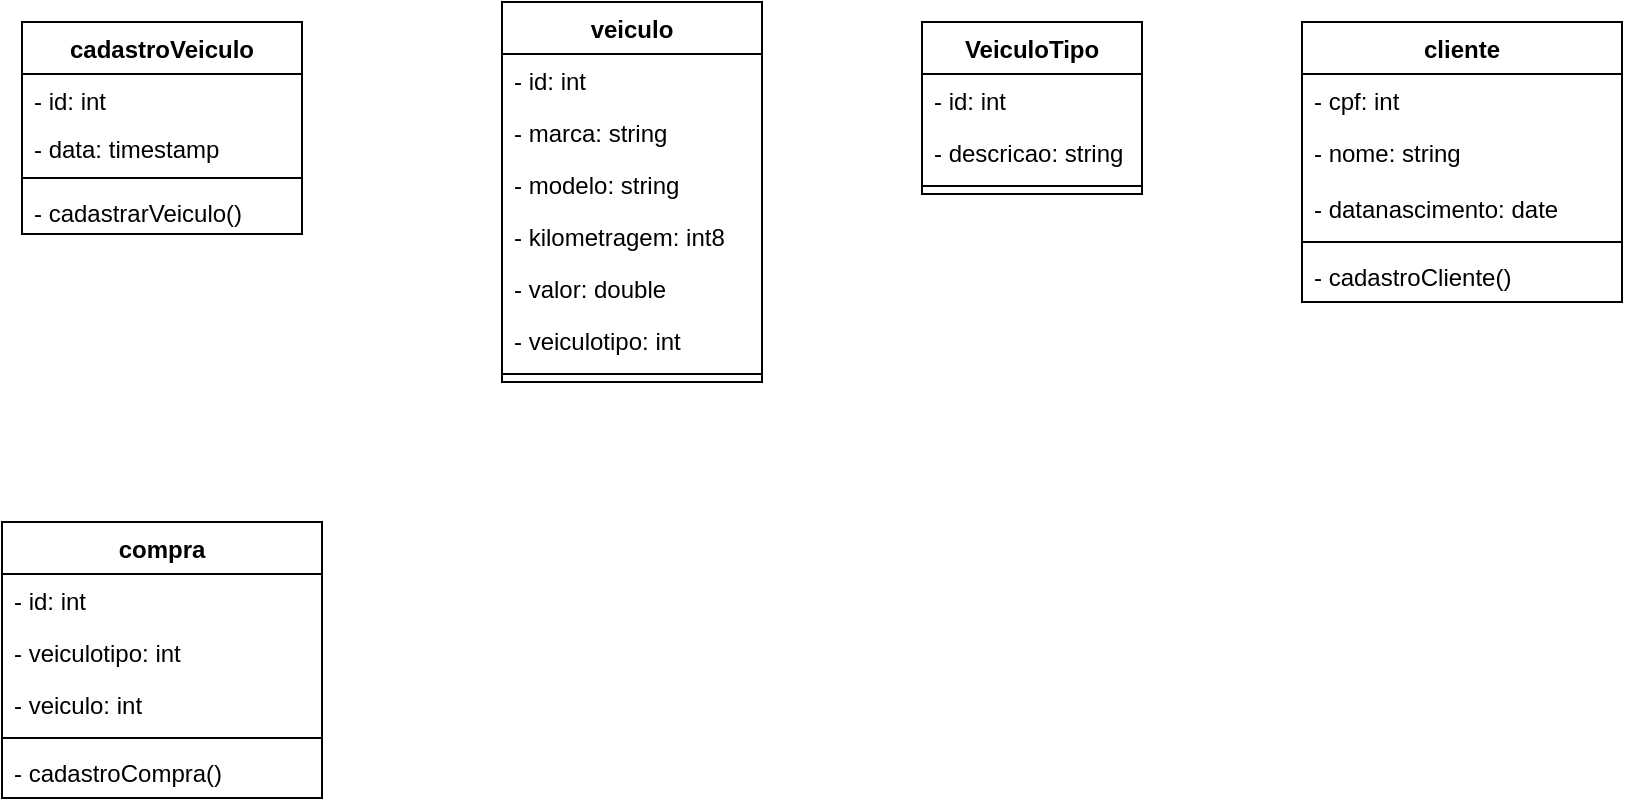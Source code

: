 <mxfile version="20.3.3" type="github">
  <diagram id="PHSAbfw-kq9EWcxKJ5IT" name="Página-1">
    <mxGraphModel dx="1221" dy="672" grid="1" gridSize="10" guides="1" tooltips="1" connect="1" arrows="1" fold="1" page="1" pageScale="1" pageWidth="827" pageHeight="1169" math="0" shadow="0">
      <root>
        <mxCell id="0" />
        <mxCell id="1" parent="0" />
        <mxCell id="6New6dFusKJUolSSqG78-8" value="cadastroVeiculo" style="swimlane;fontStyle=1;align=center;verticalAlign=top;childLayout=stackLayout;horizontal=1;startSize=26;horizontalStack=0;resizeParent=1;resizeParentMax=0;resizeLast=0;collapsible=1;marginBottom=0;" vertex="1" parent="1">
          <mxGeometry x="60" y="30" width="140" height="106" as="geometry" />
        </mxCell>
        <mxCell id="6New6dFusKJUolSSqG78-9" value="- id: int" style="text;strokeColor=none;fillColor=none;align=left;verticalAlign=top;spacingLeft=4;spacingRight=4;overflow=hidden;rotatable=0;points=[[0,0.5],[1,0.5]];portConstraint=eastwest;" vertex="1" parent="6New6dFusKJUolSSqG78-8">
          <mxGeometry y="26" width="140" height="24" as="geometry" />
        </mxCell>
        <mxCell id="6New6dFusKJUolSSqG78-83" value="- data: timestamp" style="text;strokeColor=none;fillColor=none;align=left;verticalAlign=top;spacingLeft=4;spacingRight=4;overflow=hidden;rotatable=0;points=[[0,0.5],[1,0.5]];portConstraint=eastwest;" vertex="1" parent="6New6dFusKJUolSSqG78-8">
          <mxGeometry y="50" width="140" height="24" as="geometry" />
        </mxCell>
        <mxCell id="6New6dFusKJUolSSqG78-10" value="" style="line;strokeWidth=1;fillColor=none;align=left;verticalAlign=middle;spacingTop=-1;spacingLeft=3;spacingRight=3;rotatable=0;labelPosition=right;points=[];portConstraint=eastwest;strokeColor=inherit;" vertex="1" parent="6New6dFusKJUolSSqG78-8">
          <mxGeometry y="74" width="140" height="8" as="geometry" />
        </mxCell>
        <mxCell id="6New6dFusKJUolSSqG78-85" value="- cadastrarVeiculo()" style="text;strokeColor=none;fillColor=none;align=left;verticalAlign=top;spacingLeft=4;spacingRight=4;overflow=hidden;rotatable=0;points=[[0,0.5],[1,0.5]];portConstraint=eastwest;" vertex="1" parent="6New6dFusKJUolSSqG78-8">
          <mxGeometry y="82" width="140" height="24" as="geometry" />
        </mxCell>
        <mxCell id="6New6dFusKJUolSSqG78-27" value="veiculo&#xa;" style="swimlane;fontStyle=1;align=center;verticalAlign=top;childLayout=stackLayout;horizontal=1;startSize=26;horizontalStack=0;resizeParent=1;resizeParentMax=0;resizeLast=0;collapsible=1;marginBottom=0;" vertex="1" parent="1">
          <mxGeometry x="300" y="20" width="130" height="190" as="geometry">
            <mxRectangle x="350" y="100" width="80" height="30" as="alternateBounds" />
          </mxGeometry>
        </mxCell>
        <mxCell id="6New6dFusKJUolSSqG78-98" value="- id: int" style="text;strokeColor=none;fillColor=none;align=left;verticalAlign=top;spacingLeft=4;spacingRight=4;overflow=hidden;rotatable=0;points=[[0,0.5],[1,0.5]];portConstraint=eastwest;" vertex="1" parent="6New6dFusKJUolSSqG78-27">
          <mxGeometry y="26" width="130" height="26" as="geometry" />
        </mxCell>
        <mxCell id="6New6dFusKJUolSSqG78-46" value="- marca: string&#xa;" style="text;strokeColor=none;fillColor=none;align=left;verticalAlign=top;spacingLeft=4;spacingRight=4;overflow=hidden;rotatable=0;points=[[0,0.5],[1,0.5]];portConstraint=eastwest;" vertex="1" parent="6New6dFusKJUolSSqG78-27">
          <mxGeometry y="52" width="130" height="26" as="geometry" />
        </mxCell>
        <mxCell id="6New6dFusKJUolSSqG78-48" value="- modelo: string&#xa;" style="text;strokeColor=none;fillColor=none;align=left;verticalAlign=top;spacingLeft=4;spacingRight=4;overflow=hidden;rotatable=0;points=[[0,0.5],[1,0.5]];portConstraint=eastwest;" vertex="1" parent="6New6dFusKJUolSSqG78-27">
          <mxGeometry y="78" width="130" height="26" as="geometry" />
        </mxCell>
        <mxCell id="6New6dFusKJUolSSqG78-47" value="- kilometragem: int8" style="text;strokeColor=none;fillColor=none;align=left;verticalAlign=top;spacingLeft=4;spacingRight=4;overflow=hidden;rotatable=0;points=[[0,0.5],[1,0.5]];portConstraint=eastwest;" vertex="1" parent="6New6dFusKJUolSSqG78-27">
          <mxGeometry y="104" width="130" height="26" as="geometry" />
        </mxCell>
        <mxCell id="6New6dFusKJUolSSqG78-49" value="- valor: double&#xa;" style="text;strokeColor=none;fillColor=none;align=left;verticalAlign=top;spacingLeft=4;spacingRight=4;overflow=hidden;rotatable=0;points=[[0,0.5],[1,0.5]];portConstraint=eastwest;" vertex="1" parent="6New6dFusKJUolSSqG78-27">
          <mxGeometry y="130" width="130" height="26" as="geometry" />
        </mxCell>
        <mxCell id="6New6dFusKJUolSSqG78-91" value="- veiculotipo: int" style="text;strokeColor=none;fillColor=none;align=left;verticalAlign=top;spacingLeft=4;spacingRight=4;overflow=hidden;rotatable=0;points=[[0,0.5],[1,0.5]];portConstraint=eastwest;" vertex="1" parent="6New6dFusKJUolSSqG78-27">
          <mxGeometry y="156" width="130" height="26" as="geometry" />
        </mxCell>
        <mxCell id="6New6dFusKJUolSSqG78-29" value="" style="line;strokeWidth=1;fillColor=none;align=left;verticalAlign=middle;spacingTop=-1;spacingLeft=3;spacingRight=3;rotatable=0;labelPosition=right;points=[];portConstraint=eastwest;strokeColor=inherit;" vertex="1" parent="6New6dFusKJUolSSqG78-27">
          <mxGeometry y="182" width="130" height="8" as="geometry" />
        </mxCell>
        <mxCell id="6New6dFusKJUolSSqG78-65" value="VeiculoTipo" style="swimlane;fontStyle=1;align=center;verticalAlign=top;childLayout=stackLayout;horizontal=1;startSize=26;horizontalStack=0;resizeParent=1;resizeParentMax=0;resizeLast=0;collapsible=1;marginBottom=0;" vertex="1" parent="1">
          <mxGeometry x="510" y="30" width="110" height="86" as="geometry" />
        </mxCell>
        <mxCell id="6New6dFusKJUolSSqG78-66" value="- id: int" style="text;strokeColor=none;fillColor=none;align=left;verticalAlign=top;spacingLeft=4;spacingRight=4;overflow=hidden;rotatable=0;points=[[0,0.5],[1,0.5]];portConstraint=eastwest;" vertex="1" parent="6New6dFusKJUolSSqG78-65">
          <mxGeometry y="26" width="110" height="26" as="geometry" />
        </mxCell>
        <mxCell id="6New6dFusKJUolSSqG78-88" value="- descricao: string" style="text;strokeColor=none;fillColor=none;align=left;verticalAlign=top;spacingLeft=4;spacingRight=4;overflow=hidden;rotatable=0;points=[[0,0.5],[1,0.5]];portConstraint=eastwest;" vertex="1" parent="6New6dFusKJUolSSqG78-65">
          <mxGeometry y="52" width="110" height="26" as="geometry" />
        </mxCell>
        <mxCell id="6New6dFusKJUolSSqG78-67" value="" style="line;strokeWidth=1;fillColor=none;align=left;verticalAlign=middle;spacingTop=-1;spacingLeft=3;spacingRight=3;rotatable=0;labelPosition=right;points=[];portConstraint=eastwest;strokeColor=inherit;" vertex="1" parent="6New6dFusKJUolSSqG78-65">
          <mxGeometry y="78" width="110" height="8" as="geometry" />
        </mxCell>
        <mxCell id="6New6dFusKJUolSSqG78-70" value="cliente&#xa;" style="swimlane;fontStyle=1;align=center;verticalAlign=top;childLayout=stackLayout;horizontal=1;startSize=26;horizontalStack=0;resizeParent=1;resizeParentMax=0;resizeLast=0;collapsible=1;marginBottom=0;" vertex="1" parent="1">
          <mxGeometry x="700" y="30" width="160" height="140" as="geometry" />
        </mxCell>
        <mxCell id="6New6dFusKJUolSSqG78-71" value="- cpf: int" style="text;strokeColor=none;fillColor=none;align=left;verticalAlign=top;spacingLeft=4;spacingRight=4;overflow=hidden;rotatable=0;points=[[0,0.5],[1,0.5]];portConstraint=eastwest;" vertex="1" parent="6New6dFusKJUolSSqG78-70">
          <mxGeometry y="26" width="160" height="26" as="geometry" />
        </mxCell>
        <mxCell id="6New6dFusKJUolSSqG78-92" value="- nome: string" style="text;strokeColor=none;fillColor=none;align=left;verticalAlign=top;spacingLeft=4;spacingRight=4;overflow=hidden;rotatable=0;points=[[0,0.5],[1,0.5]];portConstraint=eastwest;" vertex="1" parent="6New6dFusKJUolSSqG78-70">
          <mxGeometry y="52" width="160" height="28" as="geometry" />
        </mxCell>
        <mxCell id="6New6dFusKJUolSSqG78-93" value="- datanascimento: date" style="text;strokeColor=none;fillColor=none;align=left;verticalAlign=top;spacingLeft=4;spacingRight=4;overflow=hidden;rotatable=0;points=[[0,0.5],[1,0.5]];portConstraint=eastwest;" vertex="1" parent="6New6dFusKJUolSSqG78-70">
          <mxGeometry y="80" width="160" height="26" as="geometry" />
        </mxCell>
        <mxCell id="6New6dFusKJUolSSqG78-72" value="" style="line;strokeWidth=1;fillColor=none;align=left;verticalAlign=middle;spacingTop=-1;spacingLeft=3;spacingRight=3;rotatable=0;labelPosition=right;points=[];portConstraint=eastwest;strokeColor=inherit;" vertex="1" parent="6New6dFusKJUolSSqG78-70">
          <mxGeometry y="106" width="160" height="8" as="geometry" />
        </mxCell>
        <mxCell id="6New6dFusKJUolSSqG78-73" value="- cadastroCliente()" style="text;strokeColor=none;fillColor=none;align=left;verticalAlign=top;spacingLeft=4;spacingRight=4;overflow=hidden;rotatable=0;points=[[0,0.5],[1,0.5]];portConstraint=eastwest;" vertex="1" parent="6New6dFusKJUolSSqG78-70">
          <mxGeometry y="114" width="160" height="26" as="geometry" />
        </mxCell>
        <mxCell id="6New6dFusKJUolSSqG78-74" value="compra" style="swimlane;fontStyle=1;align=center;verticalAlign=top;childLayout=stackLayout;horizontal=1;startSize=26;horizontalStack=0;resizeParent=1;resizeParentMax=0;resizeLast=0;collapsible=1;marginBottom=0;" vertex="1" parent="1">
          <mxGeometry x="50" y="280" width="160" height="138" as="geometry" />
        </mxCell>
        <mxCell id="6New6dFusKJUolSSqG78-75" value="- id: int" style="text;strokeColor=none;fillColor=none;align=left;verticalAlign=top;spacingLeft=4;spacingRight=4;overflow=hidden;rotatable=0;points=[[0,0.5],[1,0.5]];portConstraint=eastwest;" vertex="1" parent="6New6dFusKJUolSSqG78-74">
          <mxGeometry y="26" width="160" height="26" as="geometry" />
        </mxCell>
        <mxCell id="6New6dFusKJUolSSqG78-94" value="- veiculotipo: int" style="text;strokeColor=none;fillColor=none;align=left;verticalAlign=top;spacingLeft=4;spacingRight=4;overflow=hidden;rotatable=0;points=[[0,0.5],[1,0.5]];portConstraint=eastwest;" vertex="1" parent="6New6dFusKJUolSSqG78-74">
          <mxGeometry y="52" width="160" height="26" as="geometry" />
        </mxCell>
        <mxCell id="6New6dFusKJUolSSqG78-95" value="- veiculo: int" style="text;strokeColor=none;fillColor=none;align=left;verticalAlign=top;spacingLeft=4;spacingRight=4;overflow=hidden;rotatable=0;points=[[0,0.5],[1,0.5]];portConstraint=eastwest;" vertex="1" parent="6New6dFusKJUolSSqG78-74">
          <mxGeometry y="78" width="160" height="26" as="geometry" />
        </mxCell>
        <mxCell id="6New6dFusKJUolSSqG78-76" value="" style="line;strokeWidth=1;fillColor=none;align=left;verticalAlign=middle;spacingTop=-1;spacingLeft=3;spacingRight=3;rotatable=0;labelPosition=right;points=[];portConstraint=eastwest;strokeColor=inherit;" vertex="1" parent="6New6dFusKJUolSSqG78-74">
          <mxGeometry y="104" width="160" height="8" as="geometry" />
        </mxCell>
        <mxCell id="6New6dFusKJUolSSqG78-77" value="- cadastroCompra()" style="text;strokeColor=none;fillColor=none;align=left;verticalAlign=top;spacingLeft=4;spacingRight=4;overflow=hidden;rotatable=0;points=[[0,0.5],[1,0.5]];portConstraint=eastwest;" vertex="1" parent="6New6dFusKJUolSSqG78-74">
          <mxGeometry y="112" width="160" height="26" as="geometry" />
        </mxCell>
      </root>
    </mxGraphModel>
  </diagram>
</mxfile>
